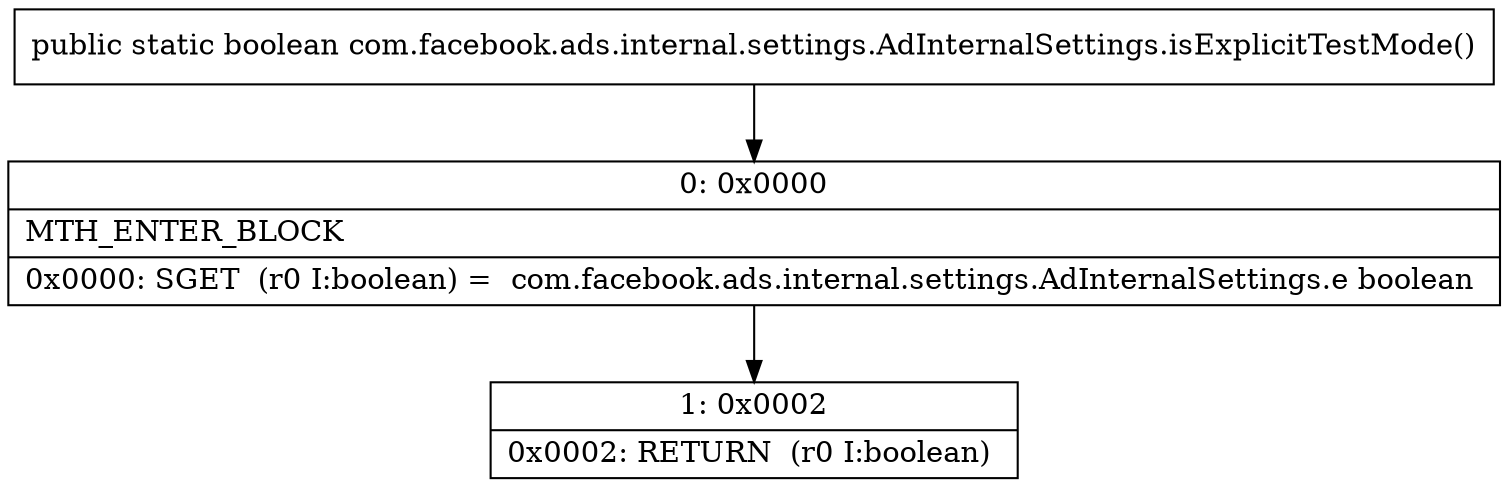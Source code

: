digraph "CFG forcom.facebook.ads.internal.settings.AdInternalSettings.isExplicitTestMode()Z" {
Node_0 [shape=record,label="{0\:\ 0x0000|MTH_ENTER_BLOCK\l|0x0000: SGET  (r0 I:boolean) =  com.facebook.ads.internal.settings.AdInternalSettings.e boolean \l}"];
Node_1 [shape=record,label="{1\:\ 0x0002|0x0002: RETURN  (r0 I:boolean) \l}"];
MethodNode[shape=record,label="{public static boolean com.facebook.ads.internal.settings.AdInternalSettings.isExplicitTestMode() }"];
MethodNode -> Node_0;
Node_0 -> Node_1;
}

